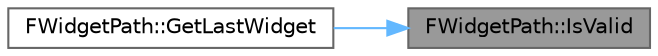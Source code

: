 digraph "FWidgetPath::IsValid"
{
 // INTERACTIVE_SVG=YES
 // LATEX_PDF_SIZE
  bgcolor="transparent";
  edge [fontname=Helvetica,fontsize=10,labelfontname=Helvetica,labelfontsize=10];
  node [fontname=Helvetica,fontsize=10,shape=box,height=0.2,width=0.4];
  rankdir="RL";
  Node1 [id="Node000001",label="FWidgetPath::IsValid",height=0.2,width=0.4,color="gray40", fillcolor="grey60", style="filled", fontcolor="black",tooltip="A valid path has at least one widget in it."];
  Node1 -> Node2 [id="edge1_Node000001_Node000002",dir="back",color="steelblue1",style="solid",tooltip=" "];
  Node2 [id="Node000002",label="FWidgetPath::GetLastWidget",height=0.2,width=0.4,color="grey40", fillcolor="white", style="filled",URL="$df/d39/classFWidgetPath.html#a422a761dd04d718b05e8696393e48805",tooltip="Get the last (leaf-most) widget in this path; assumes path is valid."];
}
